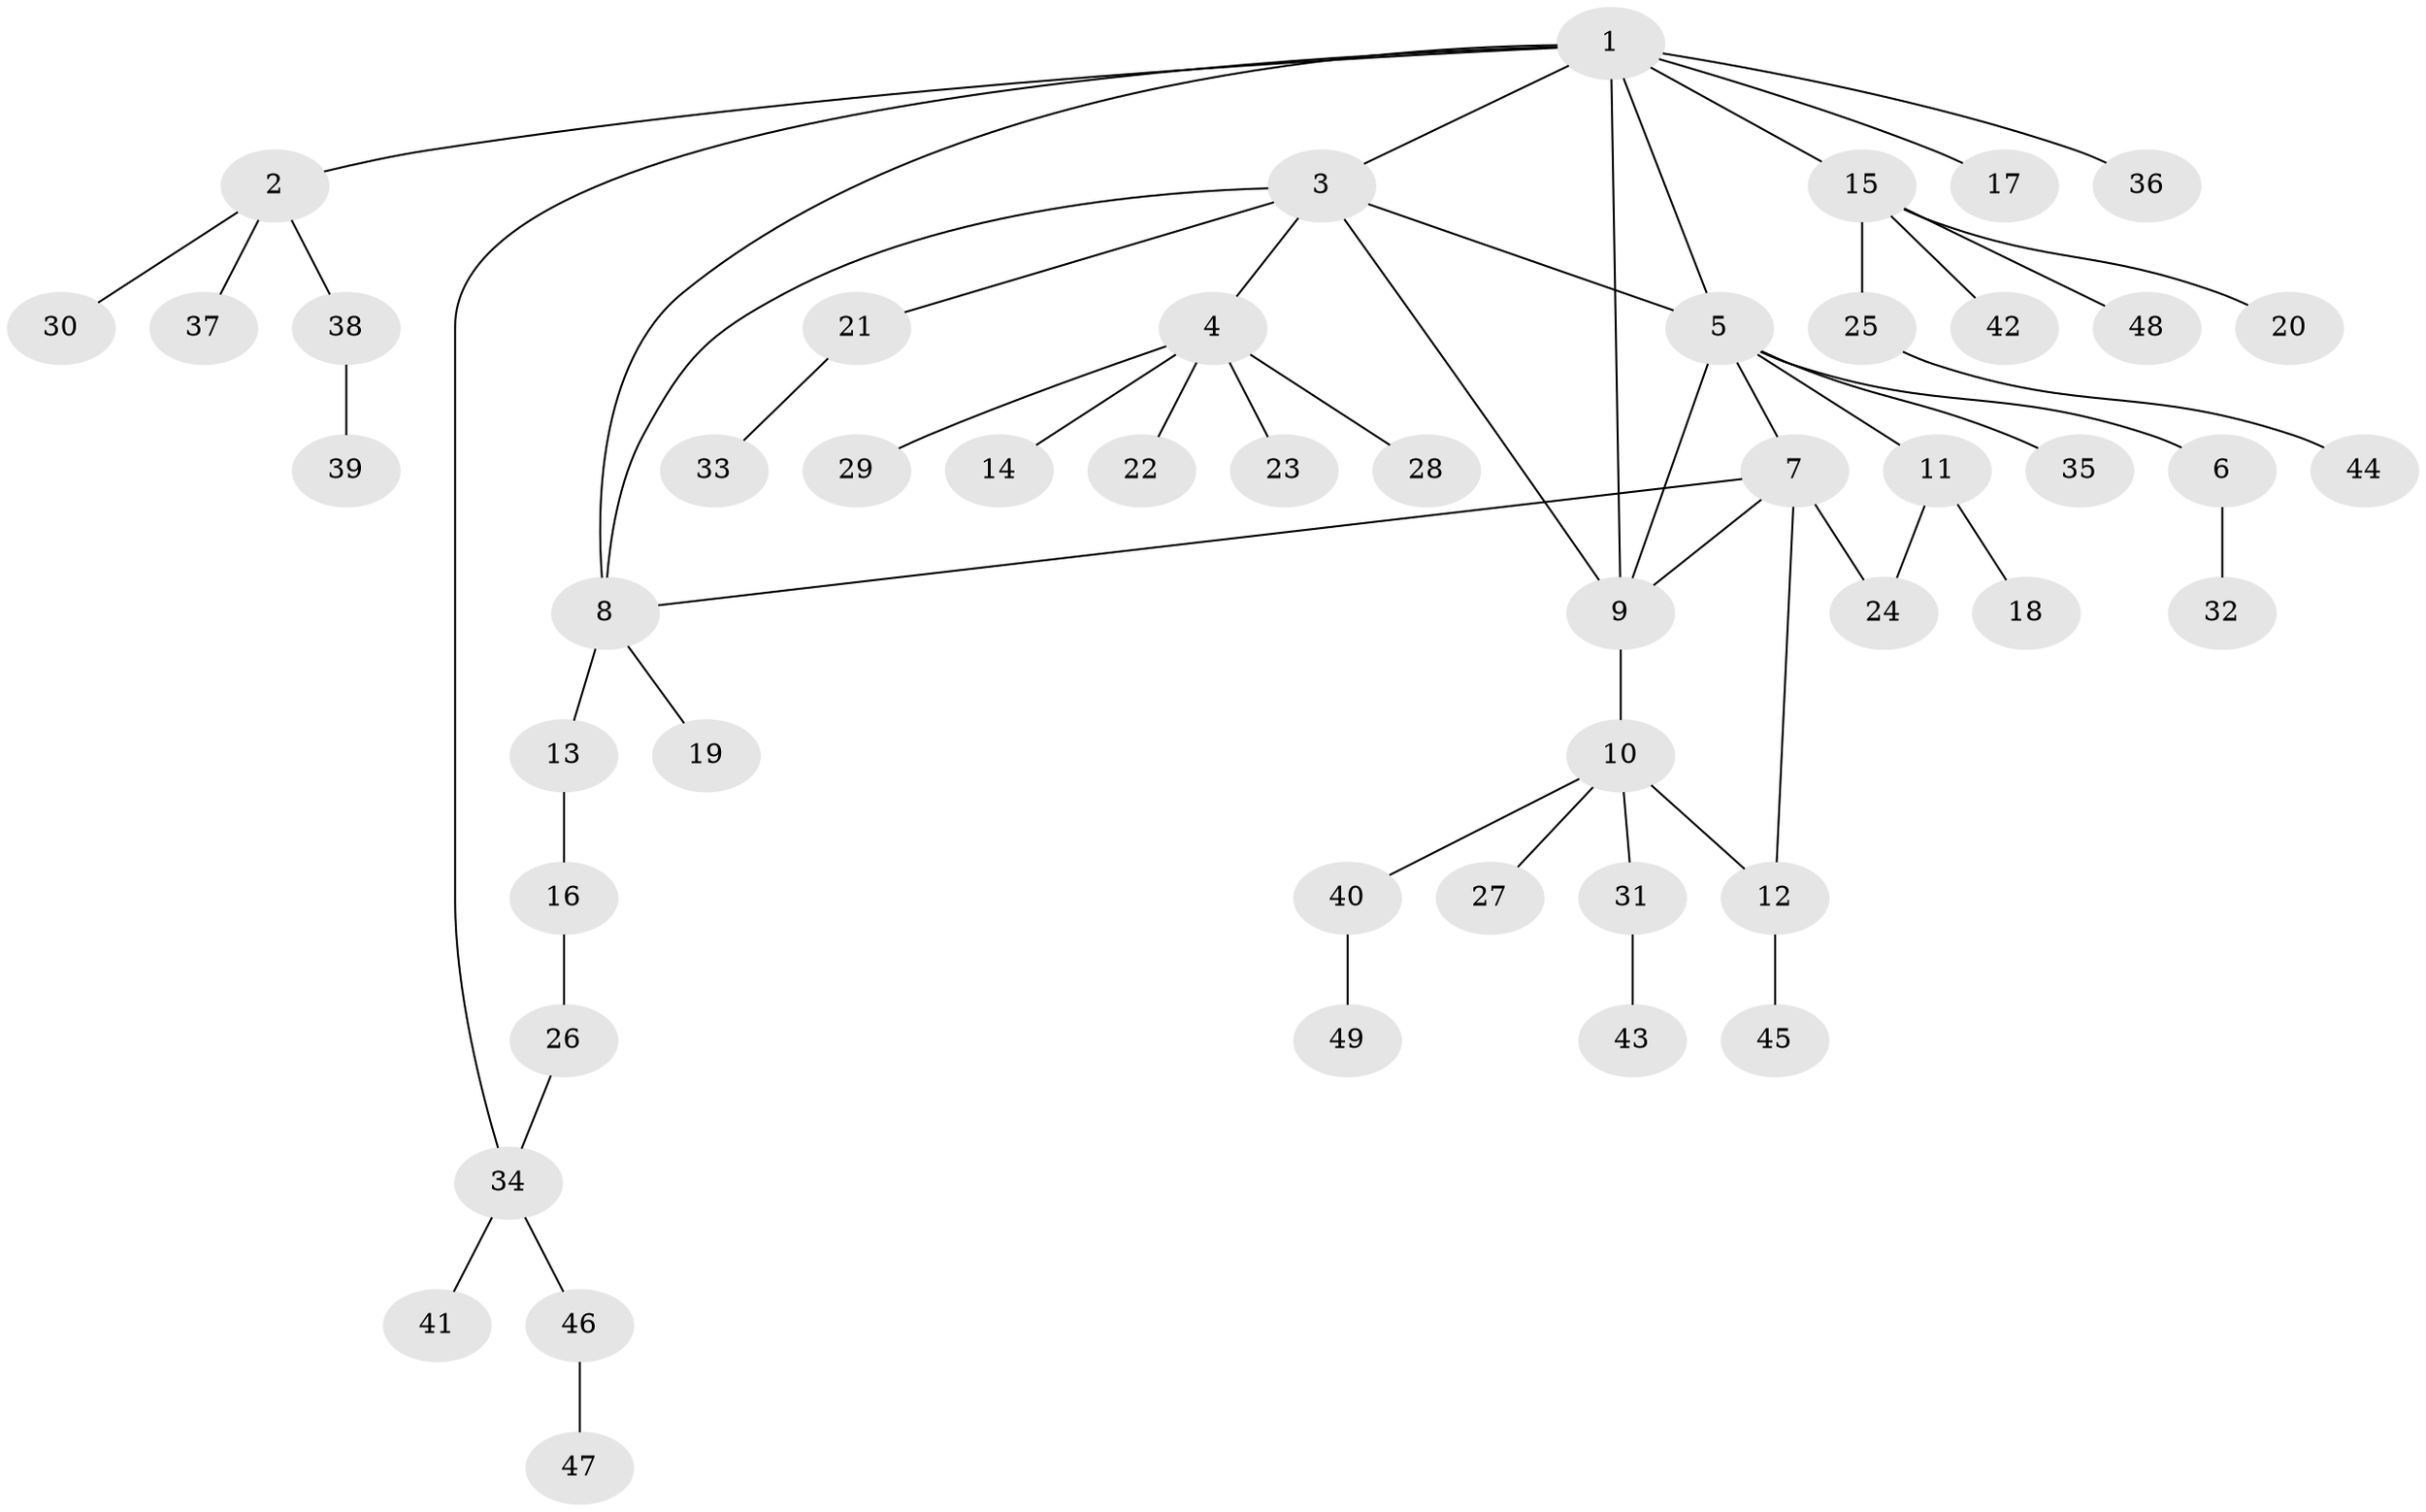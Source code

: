 // Generated by graph-tools (version 1.1) at 2025/11/02/27/25 16:11:36]
// undirected, 49 vertices, 57 edges
graph export_dot {
graph [start="1"]
  node [color=gray90,style=filled];
  1;
  2;
  3;
  4;
  5;
  6;
  7;
  8;
  9;
  10;
  11;
  12;
  13;
  14;
  15;
  16;
  17;
  18;
  19;
  20;
  21;
  22;
  23;
  24;
  25;
  26;
  27;
  28;
  29;
  30;
  31;
  32;
  33;
  34;
  35;
  36;
  37;
  38;
  39;
  40;
  41;
  42;
  43;
  44;
  45;
  46;
  47;
  48;
  49;
  1 -- 2;
  1 -- 3;
  1 -- 5;
  1 -- 8;
  1 -- 9;
  1 -- 15;
  1 -- 17;
  1 -- 34;
  1 -- 36;
  2 -- 30;
  2 -- 37;
  2 -- 38;
  3 -- 4;
  3 -- 5;
  3 -- 8;
  3 -- 9;
  3 -- 21;
  4 -- 14;
  4 -- 22;
  4 -- 23;
  4 -- 28;
  4 -- 29;
  5 -- 6;
  5 -- 7;
  5 -- 9;
  5 -- 11;
  5 -- 35;
  6 -- 32;
  7 -- 8;
  7 -- 9;
  7 -- 12;
  7 -- 24;
  8 -- 13;
  8 -- 19;
  9 -- 10;
  10 -- 12;
  10 -- 27;
  10 -- 31;
  10 -- 40;
  11 -- 18;
  11 -- 24;
  12 -- 45;
  13 -- 16;
  15 -- 20;
  15 -- 25;
  15 -- 42;
  15 -- 48;
  16 -- 26;
  21 -- 33;
  25 -- 44;
  26 -- 34;
  31 -- 43;
  34 -- 41;
  34 -- 46;
  38 -- 39;
  40 -- 49;
  46 -- 47;
}
